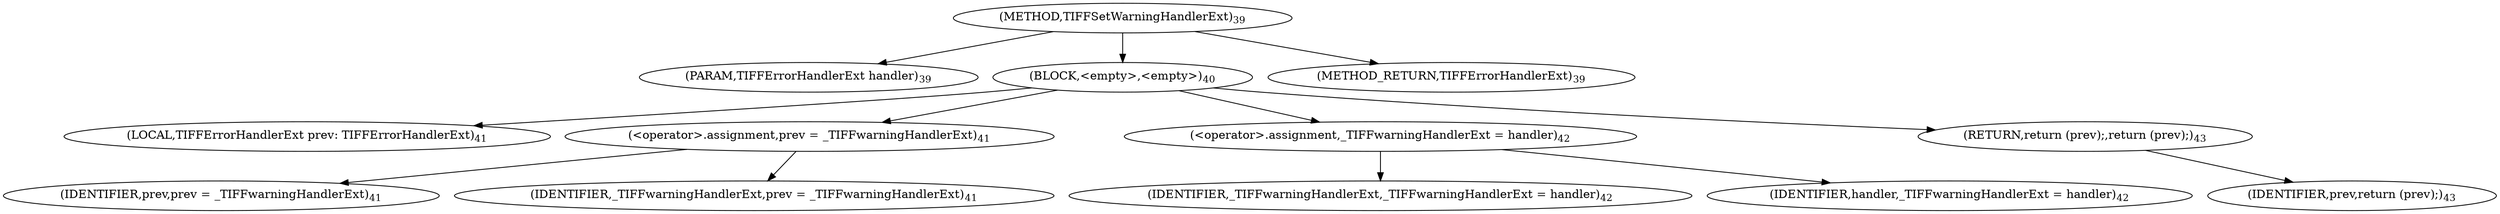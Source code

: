 digraph "TIFFSetWarningHandlerExt" {  
"45164" [label = <(METHOD,TIFFSetWarningHandlerExt)<SUB>39</SUB>> ]
"45165" [label = <(PARAM,TIFFErrorHandlerExt handler)<SUB>39</SUB>> ]
"45166" [label = <(BLOCK,&lt;empty&gt;,&lt;empty&gt;)<SUB>40</SUB>> ]
"45167" [label = <(LOCAL,TIFFErrorHandlerExt prev: TIFFErrorHandlerExt)<SUB>41</SUB>> ]
"45168" [label = <(&lt;operator&gt;.assignment,prev = _TIFFwarningHandlerExt)<SUB>41</SUB>> ]
"45169" [label = <(IDENTIFIER,prev,prev = _TIFFwarningHandlerExt)<SUB>41</SUB>> ]
"45170" [label = <(IDENTIFIER,_TIFFwarningHandlerExt,prev = _TIFFwarningHandlerExt)<SUB>41</SUB>> ]
"45171" [label = <(&lt;operator&gt;.assignment,_TIFFwarningHandlerExt = handler)<SUB>42</SUB>> ]
"45172" [label = <(IDENTIFIER,_TIFFwarningHandlerExt,_TIFFwarningHandlerExt = handler)<SUB>42</SUB>> ]
"45173" [label = <(IDENTIFIER,handler,_TIFFwarningHandlerExt = handler)<SUB>42</SUB>> ]
"45174" [label = <(RETURN,return (prev);,return (prev);)<SUB>43</SUB>> ]
"45175" [label = <(IDENTIFIER,prev,return (prev);)<SUB>43</SUB>> ]
"45176" [label = <(METHOD_RETURN,TIFFErrorHandlerExt)<SUB>39</SUB>> ]
  "45164" -> "45165" 
  "45164" -> "45166" 
  "45164" -> "45176" 
  "45166" -> "45167" 
  "45166" -> "45168" 
  "45166" -> "45171" 
  "45166" -> "45174" 
  "45168" -> "45169" 
  "45168" -> "45170" 
  "45171" -> "45172" 
  "45171" -> "45173" 
  "45174" -> "45175" 
}
